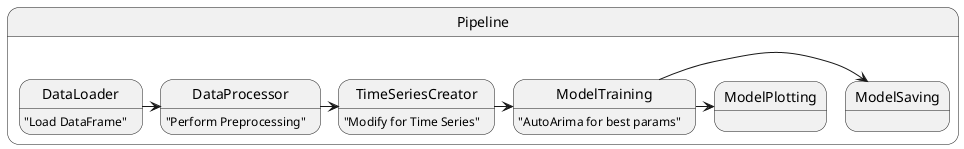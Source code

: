 @startuml
'https://plantuml.com/state-diagram


  state Pipeline {
     DataLoader -> DataProcessor
     DataProcessor -> TimeSeriesCreator
     TimeSeriesCreator -> ModelTraining
     ModelTraining -> ModelSaving
     ModelTraining -> ModelPlotting
  }
  state DataLoader : "Load DataFrame"
  state DataProcessor : "Perform Preprocessing"
  state TimeSeriesCreator: "Modify for Time Series"
  state ModelTraining : "AutoArima for best params"




@enduml